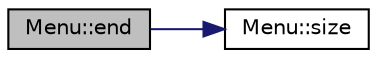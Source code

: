 digraph "Menu::end"
{
  edge [fontname="Helvetica",fontsize="10",labelfontname="Helvetica",labelfontsize="10"];
  node [fontname="Helvetica",fontsize="10",shape=record];
  rankdir="LR";
  Node1 [label="Menu::end",height=0.2,width=0.4,color="black", fillcolor="grey75", style="filled", fontcolor="black"];
  Node1 -> Node2 [color="midnightblue",fontsize="10",style="solid",fontname="Helvetica"];
  Node2 [label="Menu::size",height=0.2,width=0.4,color="black", fillcolor="white", style="filled",URL="$class_menu.html#a79efb8be5c70958590c886e4b988c36a",tooltip="Funkcja podajaca rozmiar Menu. "];
}
